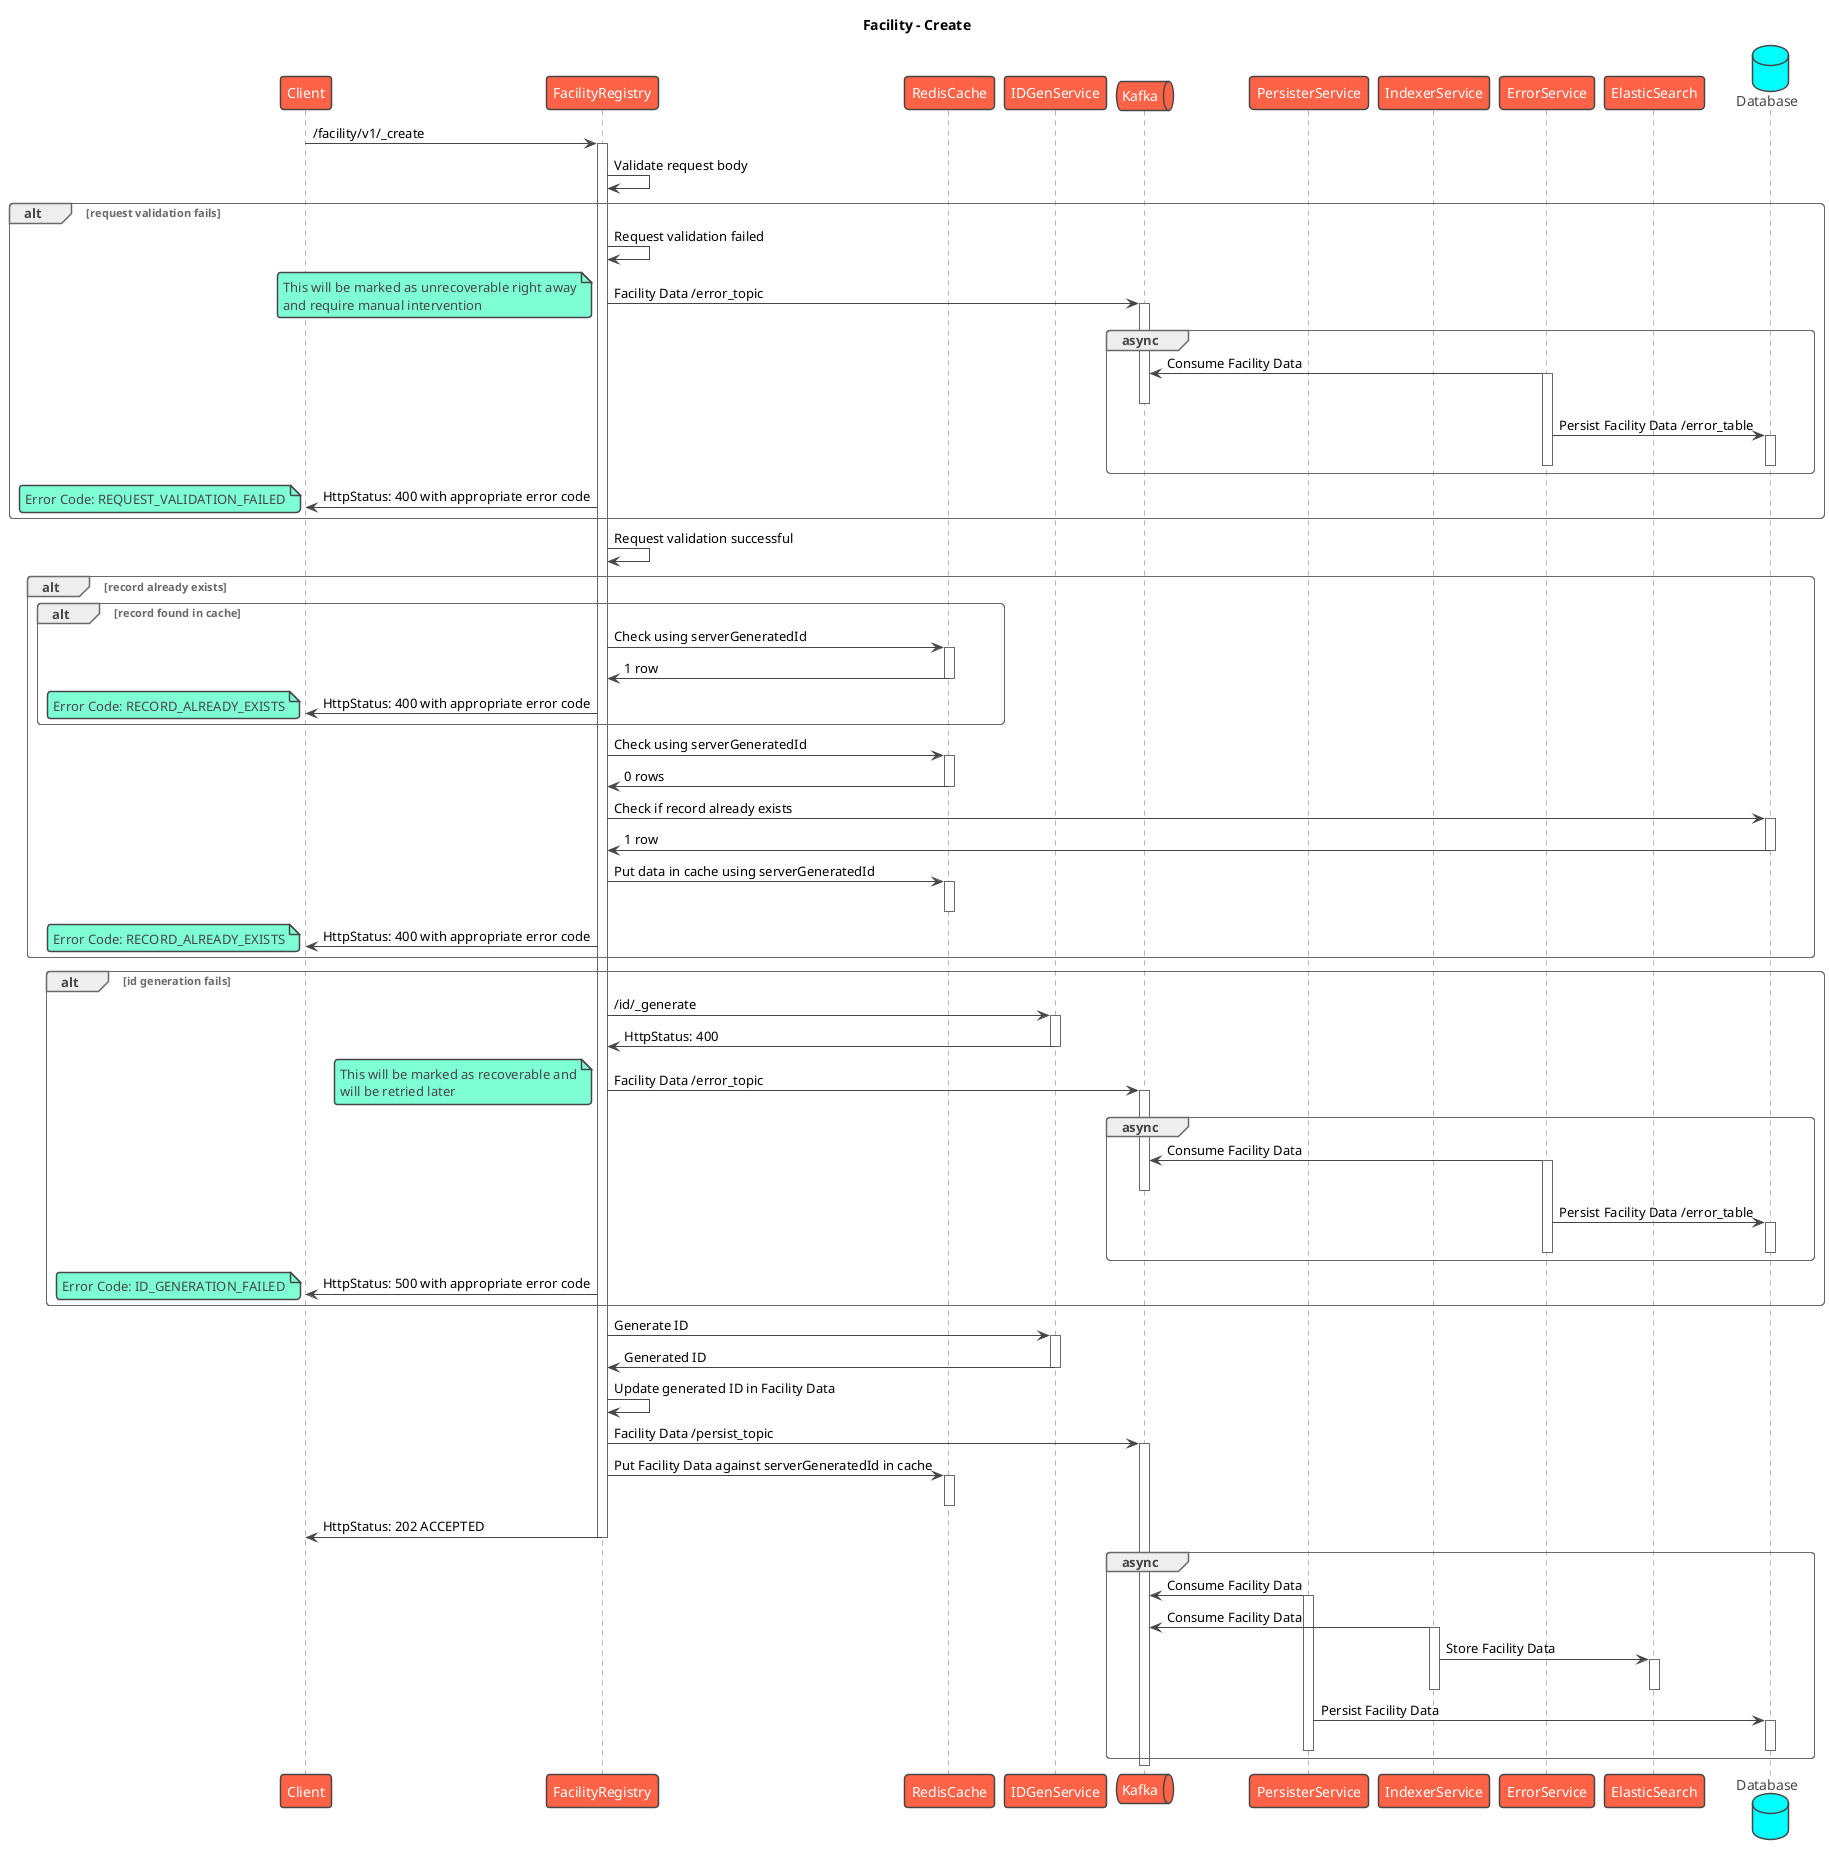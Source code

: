 @startuml
title Facility - Create
!theme vibrant
participant Client as c
participant FacilityRegistry as s
participant RedisCache as rc
participant IDGenService as idgen
queue Kafka as k
participant PersisterService as prs
participant IndexerService as idx
participant ErrorService as es
participant ElasticSearch as el
database Database as db
c -> s : /facility/v1/_create
activate s
s -> s: Validate request body
alt request validation fails
    s -> s: Request validation failed
    s -> k: Facility Data /error_topic
    note left
        This will be marked as unrecoverable right away
        and require manual intervention
    end note
    activate k
    group async
        es -> k: Consume Facility Data
        activate es
        deactivate k
        es -> db: Persist Facility Data /error_table
        activate db
        deactivate db
        deactivate es
    end
    s -> c: HttpStatus: 400 with appropriate error code
    note left
      Error Code: REQUEST_VALIDATION_FAILED
    end note
end
s -> s: Request validation successful
alt record already exists
    alt record found in cache
      s -> rc: Check using serverGeneratedId
      activate rc
      rc -> s: 1 row
      deactivate rc
      s -> c: HttpStatus: 400 with appropriate error code
      note left
          Error Code: RECORD_ALREADY_EXISTS
      end note
    end
    s -> rc: Check using serverGeneratedId
    activate rc
    rc -> s: 0 rows
    deactivate rc
    s -> db: Check if record already exists
    activate db
    db -> s: 1 row
    deactivate db
    s -> rc: Put data in cache using serverGeneratedId
    activate rc
    deactivate rc
    s -> c: HttpStatus: 400 with appropriate error code
    note left
        Error Code: RECORD_ALREADY_EXISTS
    end note
end
alt id generation fails
    s -> idgen: /id/_generate
    activate idgen
    idgen -> s: HttpStatus: 400
    deactivate idgen
    s -> k: Facility Data /error_topic
    note left
        This will be marked as recoverable and
        will be retried later
    end note
    activate k
    group async
        es -> k: Consume Facility Data
        activate es
        deactivate k
        es -> db: Persist Facility Data /error_table
        activate db
        deactivate db
        deactivate es
    end
    s -> c: HttpStatus: 500 with appropriate error code
    note left
      Error Code: ID_GENERATION_FAILED
    end note
end
s -> idgen: Generate ID
activate idgen
idgen -> s: Generated ID
deactivate idgen
s -> s: Update generated ID in Facility Data
s -> k: Facility Data /persist_topic
activate k
s -> rc: Put Facility Data against serverGeneratedId in cache
activate rc
deactivate rc
s -> c: HttpStatus: 202 ACCEPTED
deactivate s
group async
    prs -> k: Consume Facility Data
    activate prs
    idx -> k: Consume Facility Data
    activate idx
    idx -> el: Store Facility Data
    activate el
    deactivate el
    deactivate idx
    prs -> db: Persist Facility Data
    activate db
    deactivate db
    deactivate prs
end
deactivate k
@enduml